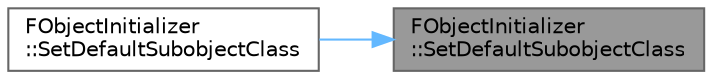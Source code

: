 digraph "FObjectInitializer::SetDefaultSubobjectClass"
{
 // INTERACTIVE_SVG=YES
 // LATEX_PDF_SIZE
  bgcolor="transparent";
  edge [fontname=Helvetica,fontsize=10,labelfontname=Helvetica,labelfontsize=10];
  node [fontname=Helvetica,fontsize=10,shape=box,height=0.2,width=0.4];
  rankdir="RL";
  Node1 [id="Node000001",label="FObjectInitializer\l::SetDefaultSubobjectClass",height=0.2,width=0.4,color="gray40", fillcolor="grey60", style="filled", fontcolor="black",tooltip="Sets the class to use for a subobject defined in a base class, the class must be a subclass of the cl..."];
  Node1 -> Node2 [id="edge1_Node000001_Node000002",dir="back",color="steelblue1",style="solid",tooltip=" "];
  Node2 [id="Node000002",label="FObjectInitializer\l::SetDefaultSubobjectClass",height=0.2,width=0.4,color="grey40", fillcolor="white", style="filled",URL="$d5/d7f/classFObjectInitializer.html#a7e3657ff860f1d8fd2b0232fae84c087",tooltip="Sets the class to use for a subobject defined in a base class, the class must be a subclass of the cl..."];
}
